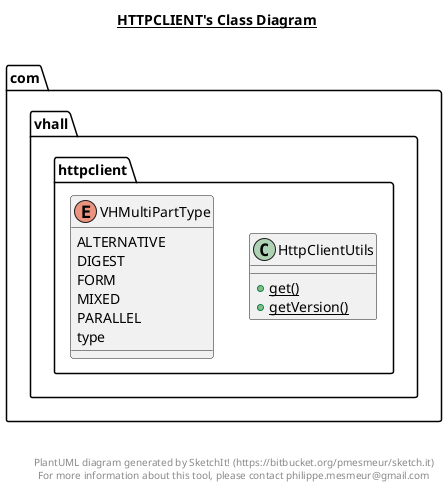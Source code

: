 @startuml

title __HTTPCLIENT's Class Diagram__\n

  namespace com.vhall.httpclient {
    class com.vhall.httpclient.HttpClientUtils {
        {static} + get()
        {static} + getVersion()
    }
  }
  

  namespace com.vhall.httpclient {
    enum VHMultiPartType {
      ALTERNATIVE
      DIGEST
      FORM
      MIXED
      PARALLEL
      type
    }
  }
  



right footer


PlantUML diagram generated by SketchIt! (https://bitbucket.org/pmesmeur/sketch.it)
For more information about this tool, please contact philippe.mesmeur@gmail.com
endfooter

@enduml
